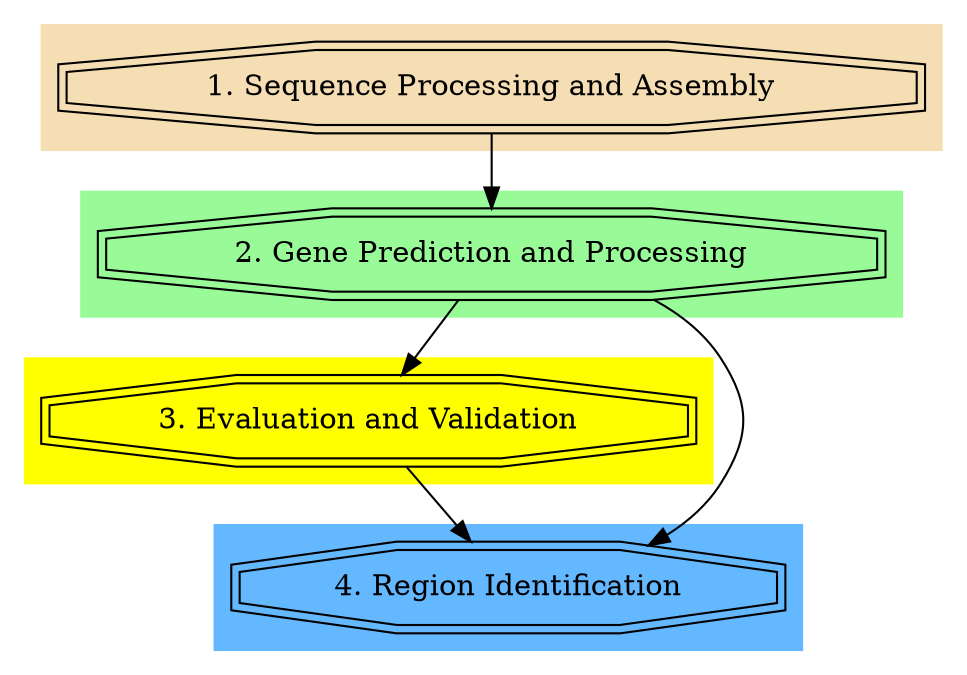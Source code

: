 digraph G{
	subgraph cluster_0 {
		 style = filled;
		 color = wheat;
		 "1. Sequence Processing and Assembly" [shape = doubleoctagon];
	}

	subgraph cluster_1 {
		 style = filled;
		 color = palegreen;
		 "2. Gene Prediction and Processing" [shape = doubleoctagon];
	}

	subgraph cluster_2 {
		 style = filled;
		 color = yellow;
		 "3. Evaluation and Validation" [shape = doubleoctagon];
	}

	subgraph cluster_3 {
		 style = filled;
		 color = steelblue1;
		 "4. Region Identification" [shape = doubleoctagon];
	}

	"1. Sequence Processing and Assembly" -> "2. Gene Prediction and Processing";
	"2. Gene Prediction and Processing" -> "3. Evaluation and Validation";
	"2. Gene Prediction and Processing" -> "4. Region Identification";
	"3. Evaluation and Validation" -> "4. Region Identification";
}